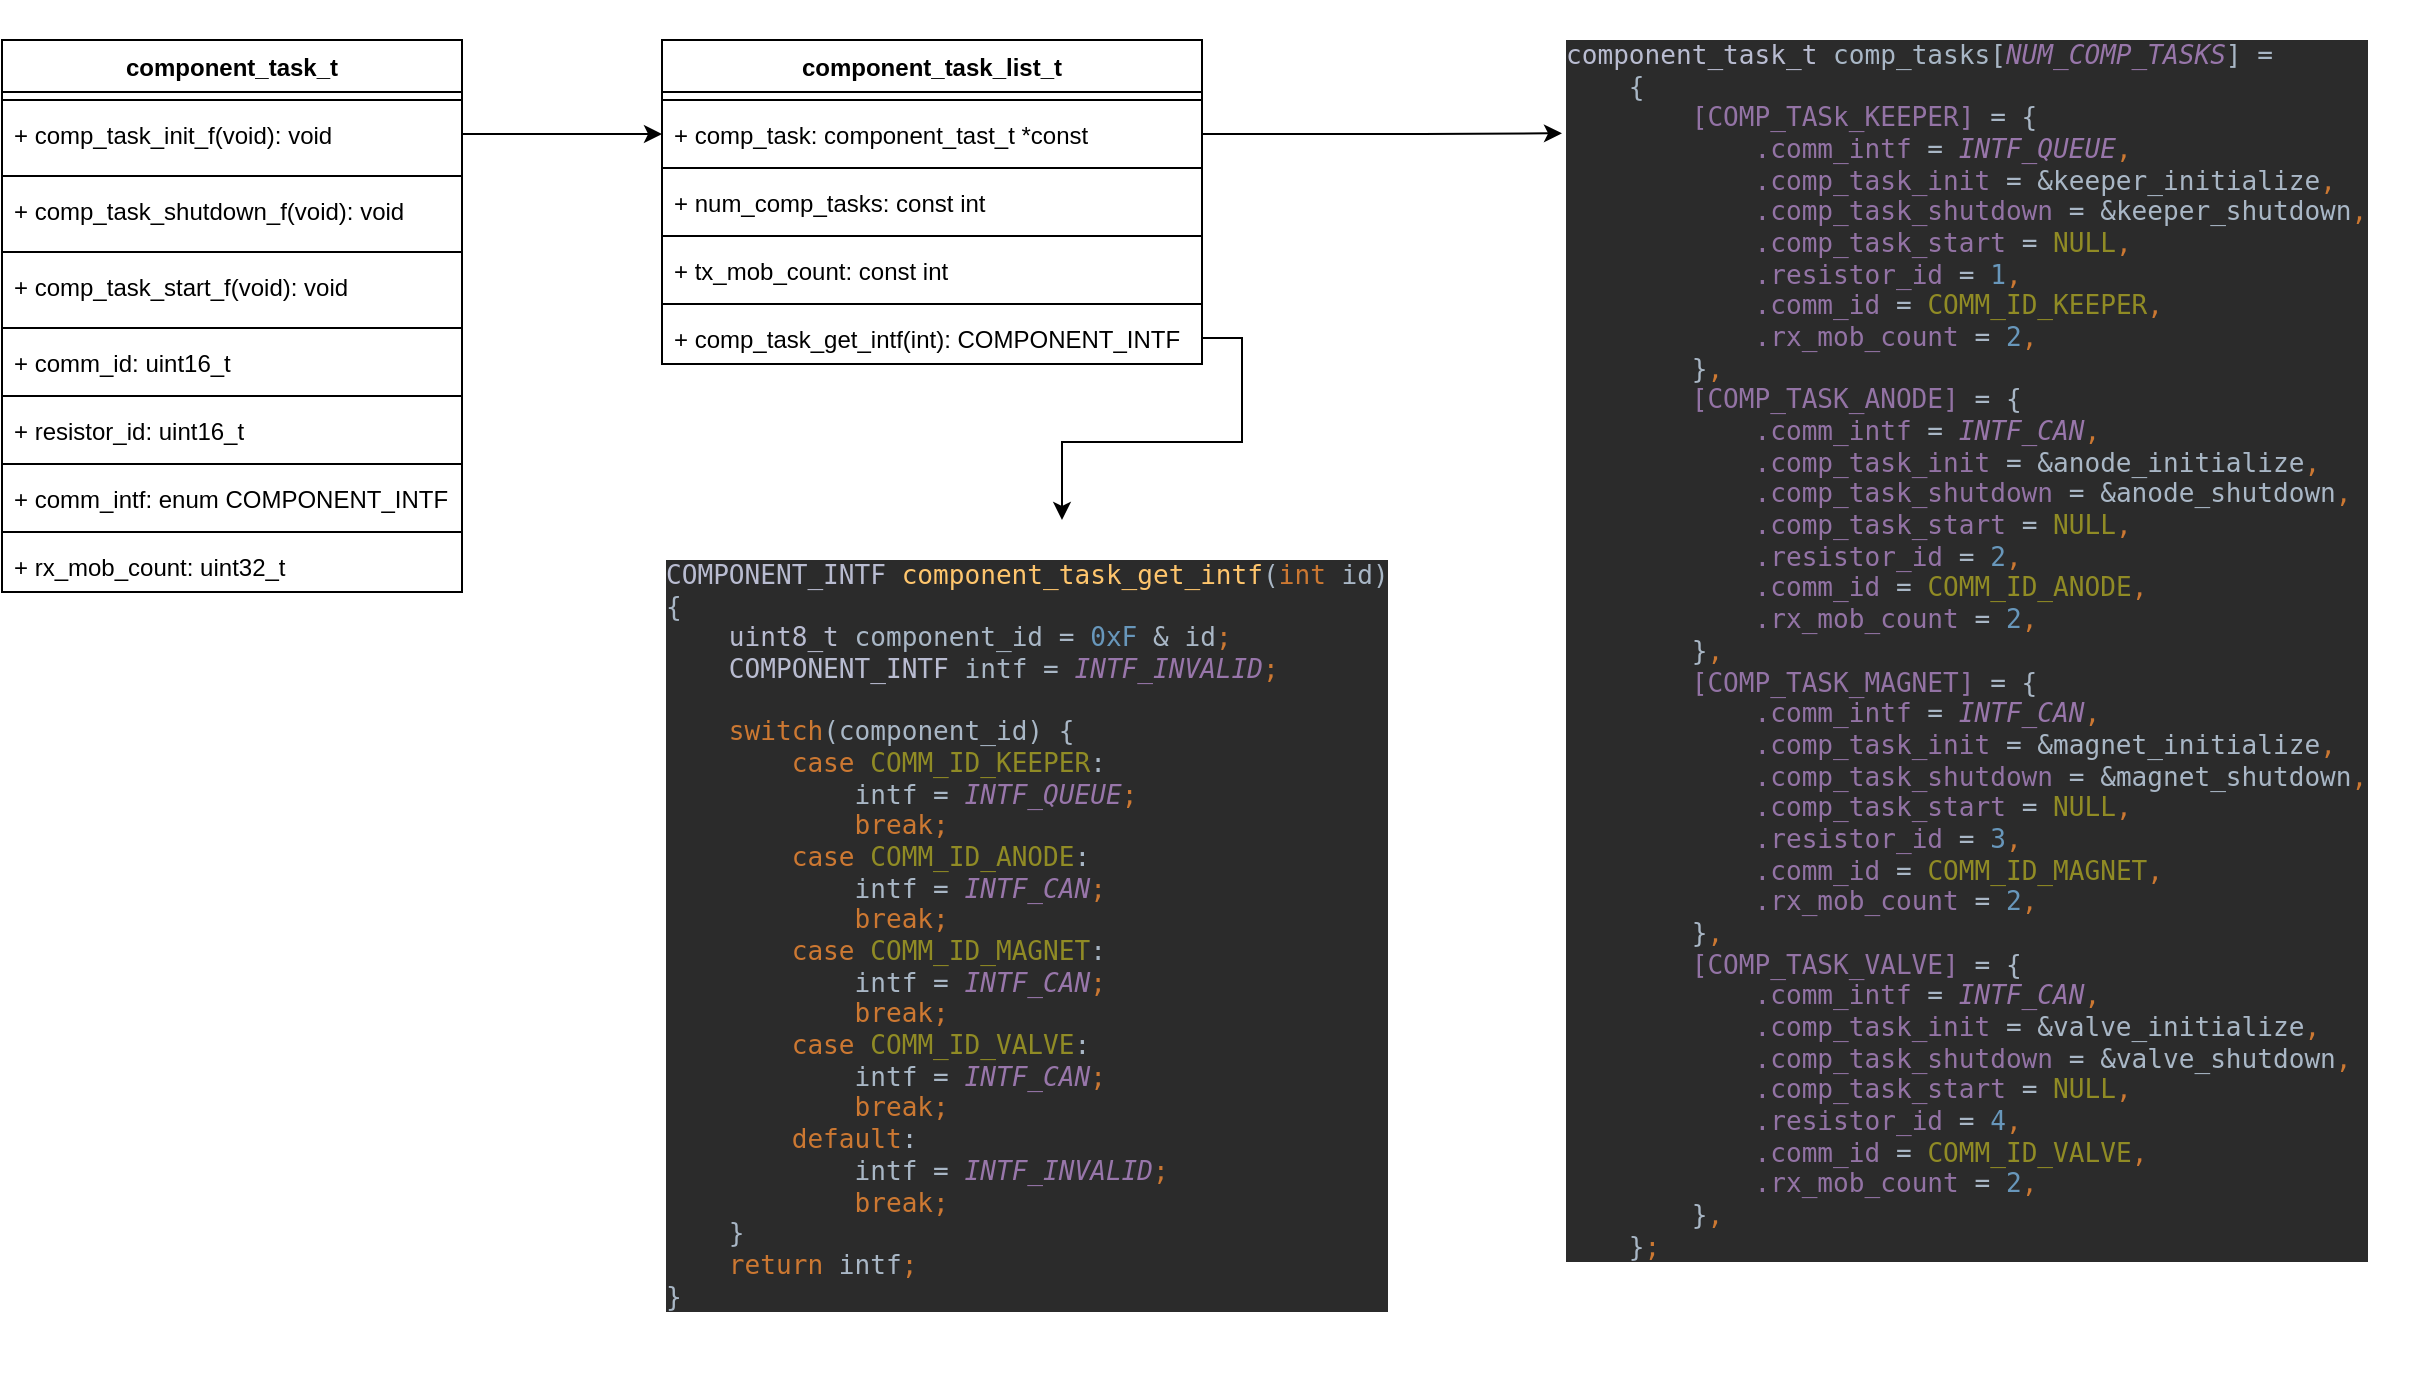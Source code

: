 <mxfile version="20.8.11" type="device"><diagram name="Page-1" id="OJKybRqvOid2gAMMTc-4"><mxGraphModel dx="2282" dy="1592" grid="1" gridSize="10" guides="1" tooltips="1" connect="1" arrows="1" fold="1" page="1" pageScale="1" pageWidth="850" pageHeight="1100" math="0" shadow="0"><root><mxCell id="0"/><mxCell id="1" parent="0"/><mxCell id="PquZsWDuy5bbcLN1gudS-10" value="component_task_t" style="swimlane;fontStyle=1;align=center;verticalAlign=top;childLayout=stackLayout;horizontal=1;startSize=26;horizontalStack=0;resizeParent=1;resizeParentMax=0;resizeLast=0;collapsible=1;marginBottom=0;" vertex="1" parent="1"><mxGeometry x="-140" y="610" width="230" height="276" as="geometry"/></mxCell><mxCell id="PquZsWDuy5bbcLN1gudS-12" value="" style="line;strokeWidth=1;fillColor=none;align=left;verticalAlign=middle;spacingTop=-1;spacingLeft=3;spacingRight=3;rotatable=0;labelPosition=right;points=[];portConstraint=eastwest;strokeColor=inherit;" vertex="1" parent="PquZsWDuy5bbcLN1gudS-10"><mxGeometry y="26" width="230" height="8" as="geometry"/></mxCell><mxCell id="PquZsWDuy5bbcLN1gudS-13" value="+ comp_task_init_f(void): void" style="text;strokeColor=none;fillColor=none;align=left;verticalAlign=top;spacingLeft=4;spacingRight=4;overflow=hidden;rotatable=0;points=[[0,0.5],[1,0.5]];portConstraint=eastwest;" vertex="1" parent="PquZsWDuy5bbcLN1gudS-10"><mxGeometry y="34" width="230" height="30" as="geometry"/></mxCell><mxCell id="PquZsWDuy5bbcLN1gudS-18" value="" style="line;strokeWidth=1;fillColor=none;align=left;verticalAlign=middle;spacingTop=-1;spacingLeft=3;spacingRight=3;rotatable=0;labelPosition=right;points=[];portConstraint=eastwest;strokeColor=inherit;" vertex="1" parent="PquZsWDuy5bbcLN1gudS-10"><mxGeometry y="64" width="230" height="8" as="geometry"/></mxCell><mxCell id="PquZsWDuy5bbcLN1gudS-19" value="+ comp_task_shutdown_f(void): void" style="text;strokeColor=none;fillColor=none;align=left;verticalAlign=top;spacingLeft=4;spacingRight=4;overflow=hidden;rotatable=0;points=[[0,0.5],[1,0.5]];portConstraint=eastwest;" vertex="1" parent="PquZsWDuy5bbcLN1gudS-10"><mxGeometry y="72" width="230" height="30" as="geometry"/></mxCell><mxCell id="PquZsWDuy5bbcLN1gudS-22" value="" style="line;strokeWidth=1;fillColor=none;align=left;verticalAlign=middle;spacingTop=-1;spacingLeft=3;spacingRight=3;rotatable=0;labelPosition=right;points=[];portConstraint=eastwest;strokeColor=inherit;" vertex="1" parent="PquZsWDuy5bbcLN1gudS-10"><mxGeometry y="102" width="230" height="8" as="geometry"/></mxCell><mxCell id="PquZsWDuy5bbcLN1gudS-20" value="+ comp_task_start_f(void): void" style="text;strokeColor=none;fillColor=none;align=left;verticalAlign=top;spacingLeft=4;spacingRight=4;overflow=hidden;rotatable=0;points=[[0,0.5],[1,0.5]];portConstraint=eastwest;" vertex="1" parent="PquZsWDuy5bbcLN1gudS-10"><mxGeometry y="110" width="230" height="30" as="geometry"/></mxCell><mxCell id="PquZsWDuy5bbcLN1gudS-23" value="" style="line;strokeWidth=1;fillColor=none;align=left;verticalAlign=middle;spacingTop=-1;spacingLeft=3;spacingRight=3;rotatable=0;labelPosition=right;points=[];portConstraint=eastwest;strokeColor=inherit;" vertex="1" parent="PquZsWDuy5bbcLN1gudS-10"><mxGeometry y="140" width="230" height="8" as="geometry"/></mxCell><mxCell id="PquZsWDuy5bbcLN1gudS-11" value="+ comm_id: uint16_t" style="text;strokeColor=none;fillColor=none;align=left;verticalAlign=top;spacingLeft=4;spacingRight=4;overflow=hidden;rotatable=0;points=[[0,0.5],[1,0.5]];portConstraint=eastwest;" vertex="1" parent="PquZsWDuy5bbcLN1gudS-10"><mxGeometry y="148" width="230" height="26" as="geometry"/></mxCell><mxCell id="PquZsWDuy5bbcLN1gudS-27" value="" style="line;strokeWidth=1;fillColor=none;align=left;verticalAlign=middle;spacingTop=-1;spacingLeft=3;spacingRight=3;rotatable=0;labelPosition=right;points=[];portConstraint=eastwest;strokeColor=inherit;" vertex="1" parent="PquZsWDuy5bbcLN1gudS-10"><mxGeometry y="174" width="230" height="8" as="geometry"/></mxCell><mxCell id="PquZsWDuy5bbcLN1gudS-26" value="+ resistor_id: uint16_t" style="text;strokeColor=none;fillColor=none;align=left;verticalAlign=top;spacingLeft=4;spacingRight=4;overflow=hidden;rotatable=0;points=[[0,0.5],[1,0.5]];portConstraint=eastwest;" vertex="1" parent="PquZsWDuy5bbcLN1gudS-10"><mxGeometry y="182" width="230" height="26" as="geometry"/></mxCell><mxCell id="PquZsWDuy5bbcLN1gudS-29" value="" style="line;strokeWidth=1;fillColor=none;align=left;verticalAlign=middle;spacingTop=-1;spacingLeft=3;spacingRight=3;rotatable=0;labelPosition=right;points=[];portConstraint=eastwest;strokeColor=inherit;" vertex="1" parent="PquZsWDuy5bbcLN1gudS-10"><mxGeometry y="208" width="230" height="8" as="geometry"/></mxCell><mxCell id="PquZsWDuy5bbcLN1gudS-28" value="+ comm_intf: enum COMPONENT_INTF " style="text;strokeColor=none;fillColor=none;align=left;verticalAlign=top;spacingLeft=4;spacingRight=4;overflow=hidden;rotatable=0;points=[[0,0.5],[1,0.5]];portConstraint=eastwest;" vertex="1" parent="PquZsWDuy5bbcLN1gudS-10"><mxGeometry y="216" width="230" height="26" as="geometry"/></mxCell><mxCell id="PquZsWDuy5bbcLN1gudS-31" value="" style="line;strokeWidth=1;fillColor=none;align=left;verticalAlign=middle;spacingTop=-1;spacingLeft=3;spacingRight=3;rotatable=0;labelPosition=right;points=[];portConstraint=eastwest;strokeColor=inherit;" vertex="1" parent="PquZsWDuy5bbcLN1gudS-10"><mxGeometry y="242" width="230" height="8" as="geometry"/></mxCell><mxCell id="PquZsWDuy5bbcLN1gudS-30" value="+ rx_mob_count: uint32_t" style="text;strokeColor=none;fillColor=none;align=left;verticalAlign=top;spacingLeft=4;spacingRight=4;overflow=hidden;rotatable=0;points=[[0,0.5],[1,0.5]];portConstraint=eastwest;" vertex="1" parent="PquZsWDuy5bbcLN1gudS-10"><mxGeometry y="250" width="230" height="26" as="geometry"/></mxCell><mxCell id="PquZsWDuy5bbcLN1gudS-34" value="component_task_list_t" style="swimlane;fontStyle=1;align=center;verticalAlign=top;childLayout=stackLayout;horizontal=1;startSize=26;horizontalStack=0;resizeParent=1;resizeParentMax=0;resizeLast=0;collapsible=1;marginBottom=0;" vertex="1" parent="1"><mxGeometry x="190" y="610" width="270" height="162" as="geometry"><mxRectangle x="250" y="610" width="170" height="30" as="alternateBounds"/></mxGeometry></mxCell><mxCell id="PquZsWDuy5bbcLN1gudS-36" value="" style="line;strokeWidth=1;fillColor=none;align=left;verticalAlign=middle;spacingTop=-1;spacingLeft=3;spacingRight=3;rotatable=0;labelPosition=right;points=[];portConstraint=eastwest;strokeColor=inherit;" vertex="1" parent="PquZsWDuy5bbcLN1gudS-34"><mxGeometry y="26" width="270" height="8" as="geometry"/></mxCell><mxCell id="PquZsWDuy5bbcLN1gudS-37" value="+ comp_task: component_tast_t *const" style="text;strokeColor=none;fillColor=none;align=left;verticalAlign=top;spacingLeft=4;spacingRight=4;overflow=hidden;rotatable=0;points=[[0,0.5],[1,0.5]];portConstraint=eastwest;" vertex="1" parent="PquZsWDuy5bbcLN1gudS-34"><mxGeometry y="34" width="270" height="26" as="geometry"/></mxCell><mxCell id="PquZsWDuy5bbcLN1gudS-39" value="" style="line;strokeWidth=1;fillColor=none;align=left;verticalAlign=middle;spacingTop=-1;spacingLeft=3;spacingRight=3;rotatable=0;labelPosition=right;points=[];portConstraint=eastwest;strokeColor=inherit;" vertex="1" parent="PquZsWDuy5bbcLN1gudS-34"><mxGeometry y="60" width="270" height="8" as="geometry"/></mxCell><mxCell id="PquZsWDuy5bbcLN1gudS-38" value="+ num_comp_tasks: const int" style="text;strokeColor=none;fillColor=none;align=left;verticalAlign=top;spacingLeft=4;spacingRight=4;overflow=hidden;rotatable=0;points=[[0,0.5],[1,0.5]];portConstraint=eastwest;" vertex="1" parent="PquZsWDuy5bbcLN1gudS-34"><mxGeometry y="68" width="270" height="26" as="geometry"/></mxCell><mxCell id="PquZsWDuy5bbcLN1gudS-41" value="" style="line;strokeWidth=1;fillColor=none;align=left;verticalAlign=middle;spacingTop=-1;spacingLeft=3;spacingRight=3;rotatable=0;labelPosition=right;points=[];portConstraint=eastwest;strokeColor=inherit;" vertex="1" parent="PquZsWDuy5bbcLN1gudS-34"><mxGeometry y="94" width="270" height="8" as="geometry"/></mxCell><mxCell id="PquZsWDuy5bbcLN1gudS-40" value="+ tx_mob_count: const int" style="text;strokeColor=none;fillColor=none;align=left;verticalAlign=top;spacingLeft=4;spacingRight=4;overflow=hidden;rotatable=0;points=[[0,0.5],[1,0.5]];portConstraint=eastwest;" vertex="1" parent="PquZsWDuy5bbcLN1gudS-34"><mxGeometry y="102" width="270" height="26" as="geometry"/></mxCell><mxCell id="PquZsWDuy5bbcLN1gudS-44" value="" style="line;strokeWidth=1;fillColor=none;align=left;verticalAlign=middle;spacingTop=-1;spacingLeft=3;spacingRight=3;rotatable=0;labelPosition=right;points=[];portConstraint=eastwest;strokeColor=inherit;" vertex="1" parent="PquZsWDuy5bbcLN1gudS-34"><mxGeometry y="128" width="270" height="8" as="geometry"/></mxCell><mxCell id="PquZsWDuy5bbcLN1gudS-43" value="+ comp_task_get_intf(int): COMPONENT_INTF" style="text;strokeColor=none;fillColor=none;align=left;verticalAlign=top;spacingLeft=4;spacingRight=4;overflow=hidden;rotatable=0;points=[[0,0.5],[1,0.5]];portConstraint=eastwest;" vertex="1" parent="PquZsWDuy5bbcLN1gudS-34"><mxGeometry y="136" width="270" height="26" as="geometry"/></mxCell><mxCell id="PquZsWDuy5bbcLN1gudS-45" value="&lt;pre style=&quot;background-color:#2b2b2b;color:#a9b7c6;font-family:'JetBrains Mono',monospace;font-size:9.8pt;&quot;&gt;&lt;span style=&quot;color:#b9bcd1;&quot;&gt;component_task_t &lt;/span&gt;comp_tasks[&lt;span style=&quot;color:#9876aa;font-style:italic;&quot;&gt;NUM_COMP_TASKS&lt;/span&gt;] =&lt;br&gt;    {&lt;br&gt;        &lt;span style=&quot;color:#cc7832;&quot;&gt;&lt;/span&gt;&lt;span style=&quot;color:#9373a5;&quot;&gt;[COMP_TASk_KEEPER] &lt;/span&gt;= {&lt;br&gt;            &lt;span style=&quot;color:#9373a5;&quot;&gt;.comm_intf &lt;/span&gt;= &lt;span style=&quot;color:#9876aa;font-style:italic;&quot;&gt;INTF_QUEUE&lt;/span&gt;&lt;span style=&quot;color:#cc7832;&quot;&gt;,&lt;br&gt;&lt;/span&gt;&lt;span style=&quot;color:#cc7832;&quot;&gt;            &lt;/span&gt;&lt;span style=&quot;color:#9373a5;&quot;&gt;.comp_task_init &lt;/span&gt;= &amp;amp;keeper_initialize&lt;span style=&quot;color:#cc7832;&quot;&gt;,&lt;br&gt;&lt;/span&gt;&lt;span style=&quot;color:#cc7832;&quot;&gt;            &lt;/span&gt;&lt;span style=&quot;color:#9373a5;&quot;&gt;.comp_task_shutdown &lt;/span&gt;= &amp;amp;keeper_shutdown&lt;span style=&quot;color:#cc7832;&quot;&gt;,&lt;br&gt;&lt;/span&gt;&lt;span style=&quot;color:#cc7832;&quot;&gt;            &lt;/span&gt;&lt;span style=&quot;color:#9373a5;&quot;&gt;.comp_task_start &lt;/span&gt;= &lt;span style=&quot;color:#908b25;&quot;&gt;NULL&lt;/span&gt;&lt;span style=&quot;color:#cc7832;&quot;&gt;,&lt;br&gt;&lt;/span&gt;&lt;span style=&quot;color:#cc7832;&quot;&gt;            &lt;/span&gt;&lt;span style=&quot;color:#9373a5;&quot;&gt;.resistor_id &lt;/span&gt;= &lt;span style=&quot;color:#6897bb;&quot;&gt;1&lt;/span&gt;&lt;span style=&quot;color:#cc7832;&quot;&gt;,&lt;br&gt;&lt;/span&gt;&lt;span style=&quot;color:#cc7832;&quot;&gt;            &lt;/span&gt;&lt;span style=&quot;color:#9373a5;&quot;&gt;.comm_id &lt;/span&gt;= &lt;span style=&quot;color:#908b25;&quot;&gt;COMM_ID_KEEPER&lt;/span&gt;&lt;span style=&quot;color:#cc7832;&quot;&gt;,&lt;br&gt;&lt;/span&gt;&lt;span style=&quot;color:#cc7832;&quot;&gt;            &lt;/span&gt;&lt;span style=&quot;color:#9373a5;&quot;&gt;.rx_mob_count &lt;/span&gt;= &lt;span style=&quot;color:#6897bb;&quot;&gt;2&lt;/span&gt;&lt;span style=&quot;color:#cc7832;&quot;&gt;,&lt;br&gt;&lt;/span&gt;&lt;span style=&quot;color:#cc7832;&quot;&gt;        &lt;/span&gt;}&lt;span style=&quot;color:#cc7832;&quot;&gt;,&lt;br&gt;&lt;/span&gt;&lt;span style=&quot;color:#cc7832;&quot;&gt;        &lt;/span&gt;&lt;span style=&quot;color:#9373a5;&quot;&gt;[COMP_TASK_ANODE] &lt;/span&gt;= {&lt;br&gt;            &lt;span style=&quot;color:#9373a5;&quot;&gt;.comm_intf &lt;/span&gt;= &lt;span style=&quot;color:#9876aa;font-style:italic;&quot;&gt;INTF_CAN&lt;/span&gt;&lt;span style=&quot;color:#cc7832;&quot;&gt;,&lt;br&gt;&lt;/span&gt;&lt;span style=&quot;color:#cc7832;&quot;&gt;            &lt;/span&gt;&lt;span style=&quot;color:#9373a5;&quot;&gt;.comp_task_init &lt;/span&gt;= &amp;amp;anode_initialize&lt;span style=&quot;color:#cc7832;&quot;&gt;,&lt;br&gt;&lt;/span&gt;&lt;span style=&quot;color:#cc7832;&quot;&gt;            &lt;/span&gt;&lt;span style=&quot;color:#9373a5;&quot;&gt;.comp_task_shutdown &lt;/span&gt;= &amp;amp;anode_shutdown&lt;span style=&quot;color:#cc7832;&quot;&gt;,&lt;br&gt;&lt;/span&gt;&lt;span style=&quot;color:#cc7832;&quot;&gt;            &lt;/span&gt;&lt;span style=&quot;color:#9373a5;&quot;&gt;.comp_task_start &lt;/span&gt;= &lt;span style=&quot;color:#908b25;&quot;&gt;NULL&lt;/span&gt;&lt;span style=&quot;color:#cc7832;&quot;&gt;,&lt;br&gt;&lt;/span&gt;&lt;span style=&quot;color:#cc7832;&quot;&gt;            &lt;/span&gt;&lt;span style=&quot;color:#9373a5;&quot;&gt;.resistor_id &lt;/span&gt;= &lt;span style=&quot;color:#6897bb;&quot;&gt;2&lt;/span&gt;&lt;span style=&quot;color:#cc7832;&quot;&gt;,&lt;br&gt;&lt;/span&gt;&lt;span style=&quot;color:#cc7832;&quot;&gt;            &lt;/span&gt;&lt;span style=&quot;color:#9373a5;&quot;&gt;.comm_id &lt;/span&gt;= &lt;span style=&quot;color:#908b25;&quot;&gt;COMM_ID_ANODE&lt;/span&gt;&lt;span style=&quot;color:#cc7832;&quot;&gt;,&lt;br&gt;&lt;/span&gt;&lt;span style=&quot;color:#cc7832;&quot;&gt;            &lt;/span&gt;&lt;span style=&quot;color:#9373a5;&quot;&gt;.rx_mob_count &lt;/span&gt;= &lt;span style=&quot;color:#6897bb;&quot;&gt;2&lt;/span&gt;&lt;span style=&quot;color:#cc7832;&quot;&gt;,&lt;br&gt;&lt;/span&gt;&lt;span style=&quot;color:#cc7832;&quot;&gt;        &lt;/span&gt;}&lt;span style=&quot;color:#cc7832;&quot;&gt;,&lt;br&gt;&lt;/span&gt;&lt;span style=&quot;color:#cc7832;&quot;&gt;        &lt;/span&gt;&lt;span style=&quot;color:#9373a5;&quot;&gt;[COMP_TASK_MAGNET] &lt;/span&gt;= {&lt;br&gt;            &lt;span style=&quot;color:#9373a5;&quot;&gt;.comm_intf &lt;/span&gt;= &lt;span style=&quot;color:#9876aa;font-style:italic;&quot;&gt;INTF_CAN&lt;/span&gt;&lt;span style=&quot;color:#cc7832;&quot;&gt;,&lt;br&gt;&lt;/span&gt;&lt;span style=&quot;color:#cc7832;&quot;&gt;            &lt;/span&gt;&lt;span style=&quot;color:#9373a5;&quot;&gt;.comp_task_init &lt;/span&gt;= &amp;amp;magnet_initialize&lt;span style=&quot;color:#cc7832;&quot;&gt;,&lt;br&gt;&lt;/span&gt;&lt;span style=&quot;color:#cc7832;&quot;&gt;            &lt;/span&gt;&lt;span style=&quot;color:#9373a5;&quot;&gt;.comp_task_shutdown &lt;/span&gt;= &amp;amp;magnet_shutdown&lt;span style=&quot;color:#cc7832;&quot;&gt;,&lt;br&gt;&lt;/span&gt;&lt;span style=&quot;color:#cc7832;&quot;&gt;            &lt;/span&gt;&lt;span style=&quot;color:#9373a5;&quot;&gt;.comp_task_start &lt;/span&gt;= &lt;span style=&quot;color:#908b25;&quot;&gt;NULL&lt;/span&gt;&lt;span style=&quot;color:#cc7832;&quot;&gt;,&lt;br&gt;&lt;/span&gt;&lt;span style=&quot;color:#cc7832;&quot;&gt;            &lt;/span&gt;&lt;span style=&quot;color:#9373a5;&quot;&gt;.resistor_id &lt;/span&gt;= &lt;span style=&quot;color:#6897bb;&quot;&gt;3&lt;/span&gt;&lt;span style=&quot;color:#cc7832;&quot;&gt;,&lt;br&gt;&lt;/span&gt;&lt;span style=&quot;color:#cc7832;&quot;&gt;            &lt;/span&gt;&lt;span style=&quot;color:#9373a5;&quot;&gt;.comm_id &lt;/span&gt;= &lt;span style=&quot;color:#908b25;&quot;&gt;COMM_ID_MAGNET&lt;/span&gt;&lt;span style=&quot;color:#cc7832;&quot;&gt;,&lt;br&gt;&lt;/span&gt;&lt;span style=&quot;color:#cc7832;&quot;&gt;            &lt;/span&gt;&lt;span style=&quot;color:#9373a5;&quot;&gt;.rx_mob_count &lt;/span&gt;= &lt;span style=&quot;color:#6897bb;&quot;&gt;2&lt;/span&gt;&lt;span style=&quot;color:#cc7832;&quot;&gt;,&lt;br&gt;&lt;/span&gt;&lt;span style=&quot;color:#cc7832;&quot;&gt;        &lt;/span&gt;}&lt;span style=&quot;color:#cc7832;&quot;&gt;,&lt;br&gt;&lt;/span&gt;&lt;span style=&quot;color:#cc7832;&quot;&gt;        &lt;/span&gt;&lt;span style=&quot;color:#9373a5;&quot;&gt;[COMP_TASK_VALVE] &lt;/span&gt;= {&lt;br&gt;            &lt;span style=&quot;color:#9373a5;&quot;&gt;.comm_intf &lt;/span&gt;= &lt;span style=&quot;color:#9876aa;font-style:italic;&quot;&gt;INTF_CAN&lt;/span&gt;&lt;span style=&quot;color:#cc7832;&quot;&gt;,&lt;br&gt;&lt;/span&gt;&lt;span style=&quot;color:#cc7832;&quot;&gt;            &lt;/span&gt;&lt;span style=&quot;color:#9373a5;&quot;&gt;.comp_task_init &lt;/span&gt;= &amp;amp;valve_initialize&lt;span style=&quot;color:#cc7832;&quot;&gt;,&lt;br&gt;&lt;/span&gt;&lt;span style=&quot;color:#cc7832;&quot;&gt;            &lt;/span&gt;&lt;span style=&quot;color:#9373a5;&quot;&gt;.comp_task_shutdown &lt;/span&gt;= &amp;amp;valve_shutdown&lt;span style=&quot;color:#cc7832;&quot;&gt;,&lt;br&gt;&lt;/span&gt;&lt;span style=&quot;color:#cc7832;&quot;&gt;            &lt;/span&gt;&lt;span style=&quot;color:#9373a5;&quot;&gt;.comp_task_start &lt;/span&gt;= &lt;span style=&quot;color:#908b25;&quot;&gt;NULL&lt;/span&gt;&lt;span style=&quot;color:#cc7832;&quot;&gt;,&lt;br&gt;&lt;/span&gt;&lt;span style=&quot;color:#cc7832;&quot;&gt;            &lt;/span&gt;&lt;span style=&quot;color:#9373a5;&quot;&gt;.resistor_id &lt;/span&gt;= &lt;span style=&quot;color:#6897bb;&quot;&gt;4&lt;/span&gt;&lt;span style=&quot;color:#cc7832;&quot;&gt;,&lt;br&gt;&lt;/span&gt;&lt;span style=&quot;color:#cc7832;&quot;&gt;            &lt;/span&gt;&lt;span style=&quot;color:#9373a5;&quot;&gt;.comm_id &lt;/span&gt;= &lt;span style=&quot;color:#908b25;&quot;&gt;COMM_ID_VALVE&lt;/span&gt;&lt;span style=&quot;color:#cc7832;&quot;&gt;,&lt;br&gt;&lt;/span&gt;&lt;span style=&quot;color:#cc7832;&quot;&gt;            &lt;/span&gt;&lt;span style=&quot;color:#9373a5;&quot;&gt;.rx_mob_count &lt;/span&gt;= &lt;span style=&quot;color:#6897bb;&quot;&gt;2&lt;/span&gt;&lt;span style=&quot;color:#cc7832;&quot;&gt;,&lt;br&gt;&lt;/span&gt;&lt;span style=&quot;color:#cc7832;&quot;&gt;        &lt;/span&gt;}&lt;span style=&quot;color:#cc7832;&quot;&gt;,&lt;br&gt;&lt;/span&gt;&lt;span style=&quot;color:#cc7832;&quot;&gt;    &lt;/span&gt;}&lt;span style=&quot;color:#cc7832;&quot;&gt;;&lt;/span&gt;&lt;/pre&gt;" style="text;whiteSpace=wrap;html=1;" vertex="1" parent="1"><mxGeometry x="640" y="590" width="430" height="680" as="geometry"/></mxCell><mxCell id="PquZsWDuy5bbcLN1gudS-46" style="edgeStyle=orthogonalEdgeStyle;rounded=0;orthogonalLoop=1;jettySize=auto;html=1;exitX=1;exitY=0.5;exitDx=0;exitDy=0;entryX=0;entryY=0.098;entryDx=0;entryDy=0;entryPerimeter=0;" edge="1" parent="1" source="PquZsWDuy5bbcLN1gudS-37" target="PquZsWDuy5bbcLN1gudS-45"><mxGeometry relative="1" as="geometry"><Array as="points"><mxPoint x="570" y="657"/></Array></mxGeometry></mxCell><mxCell id="PquZsWDuy5bbcLN1gudS-47" value="&lt;pre style=&quot;background-color:#2b2b2b;color:#a9b7c6;font-family:'JetBrains Mono',monospace;font-size:9.8pt;&quot;&gt;&lt;span style=&quot;color:#b9bcd1;&quot;&gt;COMPONENT_INTF &lt;/span&gt;&lt;span style=&quot;color:#ffc66d;&quot;&gt;component_task_get_intf&lt;/span&gt;(&lt;span style=&quot;color:#cc7832;&quot;&gt;int &lt;/span&gt;id)&lt;br&gt;{&lt;br&gt;    &lt;span style=&quot;color:#b9bcd1;&quot;&gt;uint8_t &lt;/span&gt;component_id = &lt;span style=&quot;color:#6897bb;&quot;&gt;0xF &lt;/span&gt;&amp;amp; id&lt;span style=&quot;color:#cc7832;&quot;&gt;;&lt;br&gt;&lt;/span&gt;&lt;span style=&quot;color:#cc7832;&quot;&gt;    &lt;/span&gt;&lt;span style=&quot;color:#b9bcd1;&quot;&gt;COMPONENT_INTF &lt;/span&gt;intf = &lt;span style=&quot;color:#9876aa;font-style:italic;&quot;&gt;INTF_INVALID&lt;/span&gt;&lt;span style=&quot;color:#cc7832;&quot;&gt;;&lt;br&gt;&lt;/span&gt;&lt;span style=&quot;color:#cc7832;&quot;&gt;&lt;br&gt;&lt;/span&gt;&lt;span style=&quot;color:#cc7832;&quot;&gt;    switch&lt;/span&gt;(component_id) {&lt;br&gt;        &lt;span style=&quot;color:#cc7832;&quot;&gt;case &lt;/span&gt;&lt;span style=&quot;color:#908b25;&quot;&gt;COMM_ID_KEEPER&lt;/span&gt;:&lt;br&gt;            intf = &lt;span style=&quot;color:#9876aa;font-style:italic;&quot;&gt;INTF_QUEUE&lt;/span&gt;&lt;span style=&quot;color:#cc7832;&quot;&gt;;&lt;br&gt;&lt;/span&gt;&lt;span style=&quot;color:#cc7832;&quot;&gt;            break;&lt;br&gt;&lt;/span&gt;&lt;span style=&quot;color:#cc7832;&quot;&gt;        case &lt;/span&gt;&lt;span style=&quot;color:#908b25;&quot;&gt;COMM_ID_ANODE&lt;/span&gt;:&lt;br&gt;            intf = &lt;span style=&quot;color:#9876aa;font-style:italic;&quot;&gt;INTF_CAN&lt;/span&gt;&lt;span style=&quot;color:#cc7832;&quot;&gt;;&lt;br&gt;&lt;/span&gt;&lt;span style=&quot;color:#cc7832;&quot;&gt;            break;&lt;br&gt;&lt;/span&gt;&lt;span style=&quot;color:#cc7832;&quot;&gt;        case &lt;/span&gt;&lt;span style=&quot;color:#908b25;&quot;&gt;COMM_ID_MAGNET&lt;/span&gt;:&lt;br&gt;            intf = &lt;span style=&quot;color:#9876aa;font-style:italic;&quot;&gt;INTF_CAN&lt;/span&gt;&lt;span style=&quot;color:#cc7832;&quot;&gt;;&lt;br&gt;&lt;/span&gt;&lt;span style=&quot;color:#cc7832;&quot;&gt;            break;&lt;br&gt;&lt;/span&gt;&lt;span style=&quot;color:#cc7832;&quot;&gt;        case &lt;/span&gt;&lt;span style=&quot;color:#908b25;&quot;&gt;COMM_ID_VALVE&lt;/span&gt;:&lt;br&gt;            intf = &lt;span style=&quot;color:#9876aa;font-style:italic;&quot;&gt;INTF_CAN&lt;/span&gt;&lt;span style=&quot;color:#cc7832;&quot;&gt;;&lt;br&gt;&lt;/span&gt;&lt;span style=&quot;color:#cc7832;&quot;&gt;            break;&lt;br&gt;&lt;/span&gt;&lt;span style=&quot;color:#cc7832;&quot;&gt;        default&lt;/span&gt;:&lt;br&gt;            intf = &lt;span style=&quot;color:#9876aa;font-style:italic;&quot;&gt;INTF_INVALID&lt;/span&gt;&lt;span style=&quot;color:#cc7832;&quot;&gt;;&lt;br&gt;&lt;/span&gt;&lt;span style=&quot;color:#cc7832;&quot;&gt;            break;&lt;br&gt;&lt;/span&gt;&lt;span style=&quot;color:#cc7832;&quot;&gt;    &lt;/span&gt;}&lt;br&gt;    &lt;span style=&quot;color:#cc7832;&quot;&gt;return &lt;/span&gt;intf&lt;span style=&quot;color:#cc7832;&quot;&gt;;&lt;br&gt;&lt;/span&gt;}&lt;br&gt;&lt;/pre&gt;" style="text;whiteSpace=wrap;html=1;" vertex="1" parent="1"><mxGeometry x="190" y="850" width="400" height="430" as="geometry"/></mxCell><mxCell id="PquZsWDuy5bbcLN1gudS-48" style="edgeStyle=orthogonalEdgeStyle;rounded=0;orthogonalLoop=1;jettySize=auto;html=1;entryX=0.5;entryY=0;entryDx=0;entryDy=0;" edge="1" parent="1" source="PquZsWDuy5bbcLN1gudS-43" target="PquZsWDuy5bbcLN1gudS-47"><mxGeometry relative="1" as="geometry"/></mxCell><mxCell id="PquZsWDuy5bbcLN1gudS-49" style="edgeStyle=orthogonalEdgeStyle;rounded=0;orthogonalLoop=1;jettySize=auto;html=1;entryX=0;entryY=0.5;entryDx=0;entryDy=0;" edge="1" parent="1" source="PquZsWDuy5bbcLN1gudS-13" target="PquZsWDuy5bbcLN1gudS-37"><mxGeometry relative="1" as="geometry"><Array as="points"><mxPoint x="120" y="657"/><mxPoint x="120" y="657"/></Array></mxGeometry></mxCell></root></mxGraphModel></diagram></mxfile>